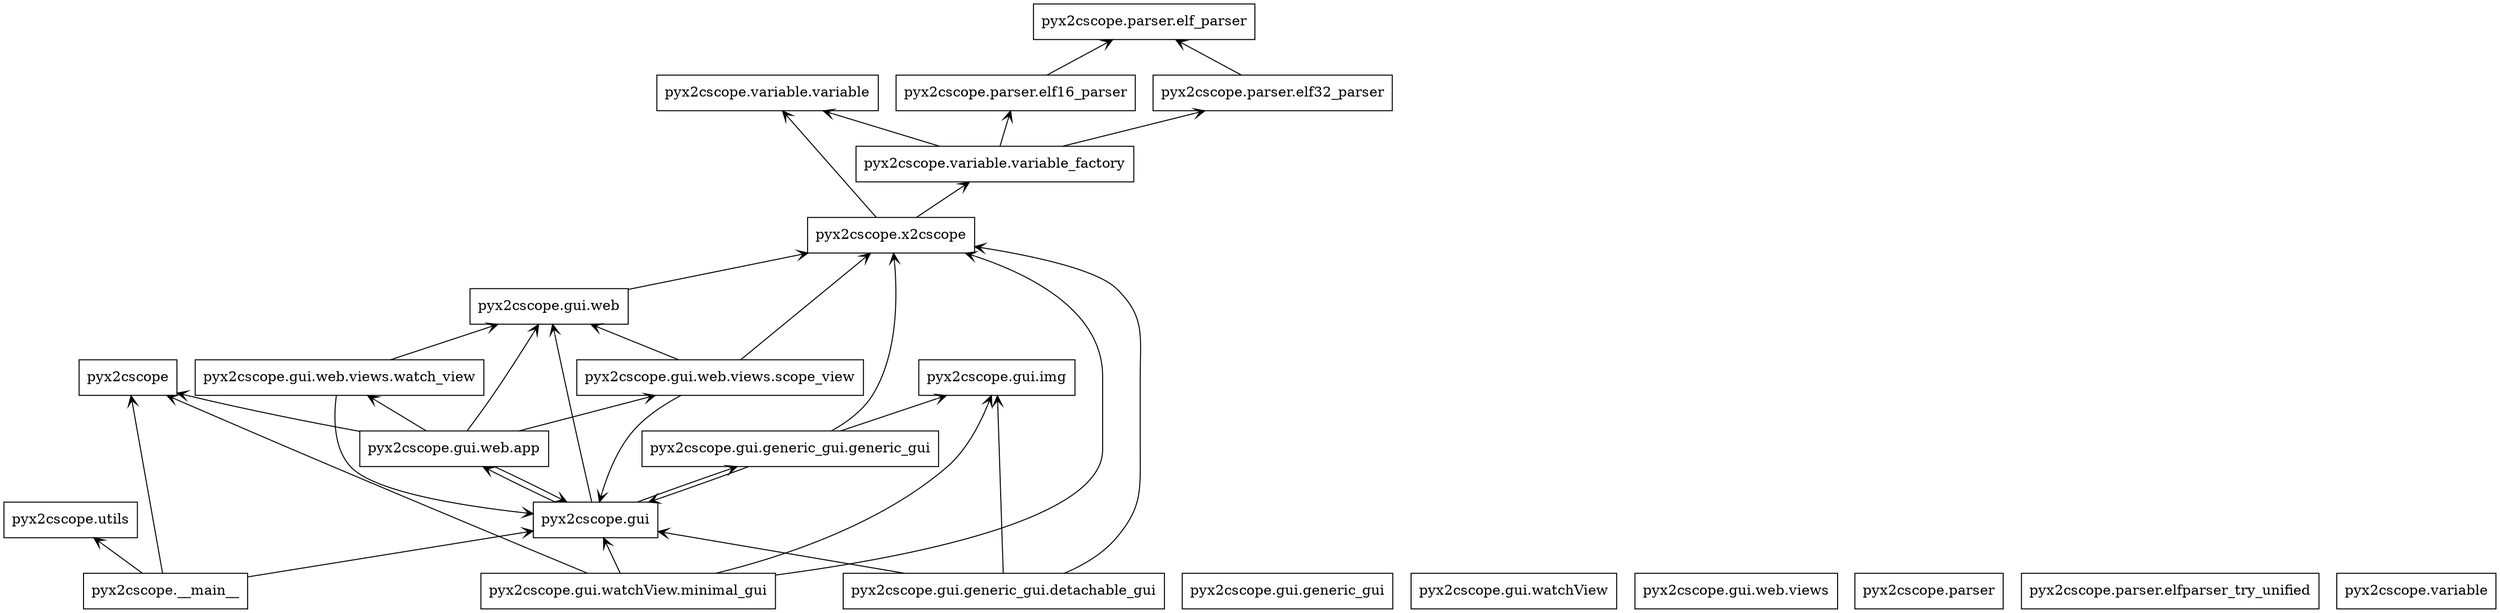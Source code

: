 digraph "packages" {
rankdir=BT
charset="utf-8"
"pyx2cscope" [color="black", label=<pyx2cscope>, shape="box", style="solid"];
"pyx2cscope.__main__" [color="black", label=<pyx2cscope.__main__>, shape="box", style="solid"];
"pyx2cscope.gui" [color="black", label=<pyx2cscope.gui>, shape="box", style="solid"];
"pyx2cscope.gui.generic_gui" [color="black", label=<pyx2cscope.gui.generic_gui>, shape="box", style="solid"];
"pyx2cscope.gui.generic_gui.detachable_gui" [color="black", label=<pyx2cscope.gui.generic_gui.detachable_gui>, shape="box", style="solid"];
"pyx2cscope.gui.generic_gui.generic_gui" [color="black", label=<pyx2cscope.gui.generic_gui.generic_gui>, shape="box", style="solid"];
"pyx2cscope.gui.img" [color="black", label=<pyx2cscope.gui.img>, shape="box", style="solid"];
"pyx2cscope.gui.watchView" [color="black", label=<pyx2cscope.gui.watchView>, shape="box", style="solid"];
"pyx2cscope.gui.watchView.minimal_gui" [color="black", label=<pyx2cscope.gui.watchView.minimal_gui>, shape="box", style="solid"];
"pyx2cscope.gui.web" [color="black", label=<pyx2cscope.gui.web>, shape="box", style="solid"];
"pyx2cscope.gui.web.app" [color="black", label=<pyx2cscope.gui.web.app>, shape="box", style="solid"];
"pyx2cscope.gui.web.views" [color="black", label=<pyx2cscope.gui.web.views>, shape="box", style="solid"];
"pyx2cscope.gui.web.views.scope_view" [color="black", label=<pyx2cscope.gui.web.views.scope_view>, shape="box", style="solid"];
"pyx2cscope.gui.web.views.watch_view" [color="black", label=<pyx2cscope.gui.web.views.watch_view>, shape="box", style="solid"];
"pyx2cscope.parser" [color="black", label=<pyx2cscope.parser>, shape="box", style="solid"];
"pyx2cscope.parser.elf16_parser" [color="black", label=<pyx2cscope.parser.elf16_parser>, shape="box", style="solid"];
"pyx2cscope.parser.elf32_parser" [color="black", label=<pyx2cscope.parser.elf32_parser>, shape="box", style="solid"];
"pyx2cscope.parser.elf_parser" [color="black", label=<pyx2cscope.parser.elf_parser>, shape="box", style="solid"];
"pyx2cscope.parser.elfparser_try_unified" [color="black", label=<pyx2cscope.parser.elfparser_try_unified>, shape="box", style="solid"];
"pyx2cscope.utils" [color="black", label=<pyx2cscope.utils>, shape="box", style="solid"];
"pyx2cscope.variable" [color="black", label=<pyx2cscope.variable>, shape="box", style="solid"];
"pyx2cscope.variable.variable" [color="black", label=<pyx2cscope.variable.variable>, shape="box", style="solid"];
"pyx2cscope.variable.variable_factory" [color="black", label=<pyx2cscope.variable.variable_factory>, shape="box", style="solid"];
"pyx2cscope.x2cscope" [color="black", label=<pyx2cscope.x2cscope>, shape="box", style="solid"];
"pyx2cscope.__main__" -> "pyx2cscope" [arrowhead="open", arrowtail="none"];
"pyx2cscope.__main__" -> "pyx2cscope.gui" [arrowhead="open", arrowtail="none"];
"pyx2cscope.__main__" -> "pyx2cscope.utils" [arrowhead="open", arrowtail="none"];
"pyx2cscope.gui" -> "pyx2cscope.gui.generic_gui.generic_gui" [arrowhead="open", arrowtail="none"];
"pyx2cscope.gui" -> "pyx2cscope.gui.web" [arrowhead="open", arrowtail="none"];
"pyx2cscope.gui" -> "pyx2cscope.gui.web.app" [arrowhead="open", arrowtail="none"];
"pyx2cscope.gui.generic_gui.detachable_gui" -> "pyx2cscope.gui" [arrowhead="open", arrowtail="none"];
"pyx2cscope.gui.generic_gui.detachable_gui" -> "pyx2cscope.gui.img" [arrowhead="open", arrowtail="none"];
"pyx2cscope.gui.generic_gui.detachable_gui" -> "pyx2cscope.x2cscope" [arrowhead="open", arrowtail="none"];
"pyx2cscope.gui.generic_gui.generic_gui" -> "pyx2cscope.gui" [arrowhead="open", arrowtail="none"];
"pyx2cscope.gui.generic_gui.generic_gui" -> "pyx2cscope.gui.img" [arrowhead="open", arrowtail="none"];
"pyx2cscope.gui.generic_gui.generic_gui" -> "pyx2cscope.x2cscope" [arrowhead="open", arrowtail="none"];
"pyx2cscope.gui.watchView.minimal_gui" -> "pyx2cscope" [arrowhead="open", arrowtail="none"];
"pyx2cscope.gui.watchView.minimal_gui" -> "pyx2cscope.gui" [arrowhead="open", arrowtail="none"];
"pyx2cscope.gui.watchView.minimal_gui" -> "pyx2cscope.gui.img" [arrowhead="open", arrowtail="none"];
"pyx2cscope.gui.watchView.minimal_gui" -> "pyx2cscope.x2cscope" [arrowhead="open", arrowtail="none"];
"pyx2cscope.gui.web" -> "pyx2cscope.x2cscope" [arrowhead="open", arrowtail="none"];
"pyx2cscope.gui.web.app" -> "pyx2cscope" [arrowhead="open", arrowtail="none"];
"pyx2cscope.gui.web.app" -> "pyx2cscope.gui" [arrowhead="open", arrowtail="none"];
"pyx2cscope.gui.web.app" -> "pyx2cscope.gui.web" [arrowhead="open", arrowtail="none"];
"pyx2cscope.gui.web.app" -> "pyx2cscope.gui.web.views.scope_view" [arrowhead="open", arrowtail="none"];
"pyx2cscope.gui.web.app" -> "pyx2cscope.gui.web.views.watch_view" [arrowhead="open", arrowtail="none"];
"pyx2cscope.gui.web.views.scope_view" -> "pyx2cscope.gui" [arrowhead="open", arrowtail="none"];
"pyx2cscope.gui.web.views.scope_view" -> "pyx2cscope.gui.web" [arrowhead="open", arrowtail="none"];
"pyx2cscope.gui.web.views.scope_view" -> "pyx2cscope.x2cscope" [arrowhead="open", arrowtail="none"];
"pyx2cscope.gui.web.views.watch_view" -> "pyx2cscope.gui" [arrowhead="open", arrowtail="none"];
"pyx2cscope.gui.web.views.watch_view" -> "pyx2cscope.gui.web" [arrowhead="open", arrowtail="none"];
"pyx2cscope.parser.elf16_parser" -> "pyx2cscope.parser.elf_parser" [arrowhead="open", arrowtail="none"];
"pyx2cscope.parser.elf32_parser" -> "pyx2cscope.parser.elf_parser" [arrowhead="open", arrowtail="none"];
"pyx2cscope.variable.variable_factory" -> "pyx2cscope.parser.elf16_parser" [arrowhead="open", arrowtail="none"];
"pyx2cscope.variable.variable_factory" -> "pyx2cscope.parser.elf32_parser" [arrowhead="open", arrowtail="none"];
"pyx2cscope.variable.variable_factory" -> "pyx2cscope.variable.variable" [arrowhead="open", arrowtail="none"];
"pyx2cscope.x2cscope" -> "pyx2cscope.variable.variable" [arrowhead="open", arrowtail="none"];
"pyx2cscope.x2cscope" -> "pyx2cscope.variable.variable_factory" [arrowhead="open", arrowtail="none"];
}
